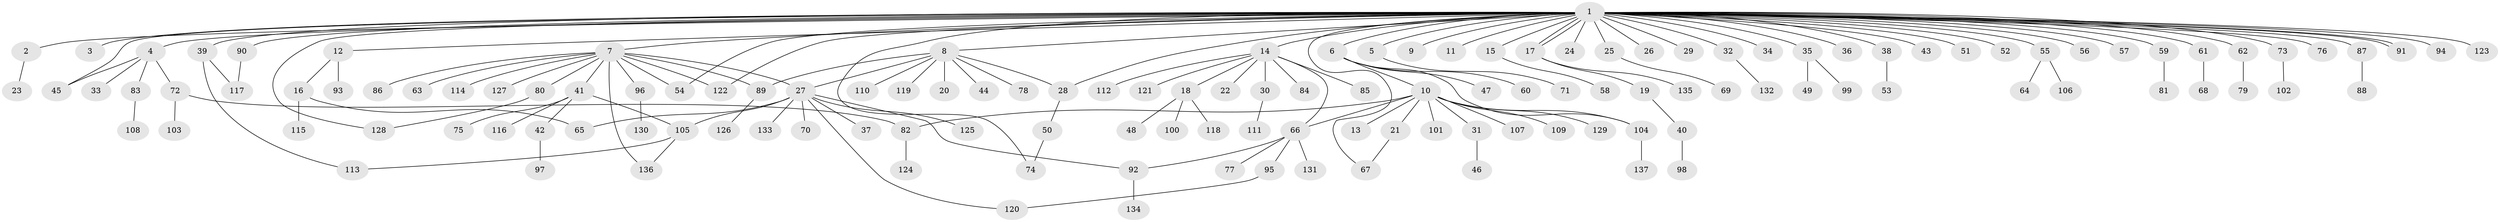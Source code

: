 // Generated by graph-tools (version 1.1) at 2025/11/02/27/25 16:11:12]
// undirected, 137 vertices, 157 edges
graph export_dot {
graph [start="1"]
  node [color=gray90,style=filled];
  1;
  2;
  3;
  4;
  5;
  6;
  7;
  8;
  9;
  10;
  11;
  12;
  13;
  14;
  15;
  16;
  17;
  18;
  19;
  20;
  21;
  22;
  23;
  24;
  25;
  26;
  27;
  28;
  29;
  30;
  31;
  32;
  33;
  34;
  35;
  36;
  37;
  38;
  39;
  40;
  41;
  42;
  43;
  44;
  45;
  46;
  47;
  48;
  49;
  50;
  51;
  52;
  53;
  54;
  55;
  56;
  57;
  58;
  59;
  60;
  61;
  62;
  63;
  64;
  65;
  66;
  67;
  68;
  69;
  70;
  71;
  72;
  73;
  74;
  75;
  76;
  77;
  78;
  79;
  80;
  81;
  82;
  83;
  84;
  85;
  86;
  87;
  88;
  89;
  90;
  91;
  92;
  93;
  94;
  95;
  96;
  97;
  98;
  99;
  100;
  101;
  102;
  103;
  104;
  105;
  106;
  107;
  108;
  109;
  110;
  111;
  112;
  113;
  114;
  115;
  116;
  117;
  118;
  119;
  120;
  121;
  122;
  123;
  124;
  125;
  126;
  127;
  128;
  129;
  130;
  131;
  132;
  133;
  134;
  135;
  136;
  137;
  1 -- 2;
  1 -- 3;
  1 -- 4;
  1 -- 5;
  1 -- 6;
  1 -- 7;
  1 -- 8;
  1 -- 9;
  1 -- 11;
  1 -- 12;
  1 -- 14;
  1 -- 15;
  1 -- 17;
  1 -- 17;
  1 -- 24;
  1 -- 25;
  1 -- 26;
  1 -- 28;
  1 -- 29;
  1 -- 32;
  1 -- 34;
  1 -- 35;
  1 -- 36;
  1 -- 38;
  1 -- 39;
  1 -- 43;
  1 -- 45;
  1 -- 51;
  1 -- 52;
  1 -- 54;
  1 -- 55;
  1 -- 56;
  1 -- 57;
  1 -- 59;
  1 -- 61;
  1 -- 62;
  1 -- 67;
  1 -- 73;
  1 -- 74;
  1 -- 76;
  1 -- 87;
  1 -- 90;
  1 -- 91;
  1 -- 91;
  1 -- 94;
  1 -- 122;
  1 -- 123;
  1 -- 128;
  2 -- 23;
  4 -- 33;
  4 -- 45;
  4 -- 72;
  4 -- 83;
  5 -- 71;
  6 -- 10;
  6 -- 47;
  6 -- 60;
  6 -- 104;
  7 -- 27;
  7 -- 41;
  7 -- 54;
  7 -- 63;
  7 -- 80;
  7 -- 86;
  7 -- 89;
  7 -- 96;
  7 -- 114;
  7 -- 122;
  7 -- 127;
  7 -- 136;
  8 -- 20;
  8 -- 27;
  8 -- 28;
  8 -- 44;
  8 -- 78;
  8 -- 89;
  8 -- 110;
  8 -- 119;
  10 -- 13;
  10 -- 21;
  10 -- 31;
  10 -- 66;
  10 -- 82;
  10 -- 101;
  10 -- 104;
  10 -- 107;
  10 -- 109;
  10 -- 129;
  12 -- 16;
  12 -- 93;
  14 -- 18;
  14 -- 22;
  14 -- 30;
  14 -- 66;
  14 -- 84;
  14 -- 85;
  14 -- 112;
  14 -- 121;
  15 -- 58;
  16 -- 65;
  16 -- 115;
  17 -- 19;
  17 -- 135;
  18 -- 48;
  18 -- 100;
  18 -- 118;
  19 -- 40;
  21 -- 67;
  25 -- 69;
  27 -- 37;
  27 -- 65;
  27 -- 70;
  27 -- 92;
  27 -- 105;
  27 -- 120;
  27 -- 125;
  27 -- 133;
  28 -- 50;
  30 -- 111;
  31 -- 46;
  32 -- 132;
  35 -- 49;
  35 -- 99;
  38 -- 53;
  39 -- 113;
  39 -- 117;
  40 -- 98;
  41 -- 42;
  41 -- 75;
  41 -- 105;
  41 -- 116;
  42 -- 97;
  50 -- 74;
  55 -- 64;
  55 -- 106;
  59 -- 81;
  61 -- 68;
  62 -- 79;
  66 -- 77;
  66 -- 92;
  66 -- 95;
  66 -- 131;
  72 -- 82;
  72 -- 103;
  73 -- 102;
  80 -- 128;
  82 -- 124;
  83 -- 108;
  87 -- 88;
  89 -- 126;
  90 -- 117;
  92 -- 134;
  95 -- 120;
  96 -- 130;
  104 -- 137;
  105 -- 113;
  105 -- 136;
}
